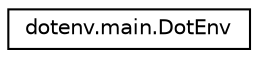 digraph "Graphical Class Hierarchy"
{
 // LATEX_PDF_SIZE
  edge [fontname="Helvetica",fontsize="10",labelfontname="Helvetica",labelfontsize="10"];
  node [fontname="Helvetica",fontsize="10",shape=record];
  rankdir="LR";
  Node0 [label="dotenv.main.DotEnv",height=0.2,width=0.4,color="black", fillcolor="white", style="filled",URL="$classdotenv_1_1main_1_1DotEnv.html",tooltip=" "];
}
